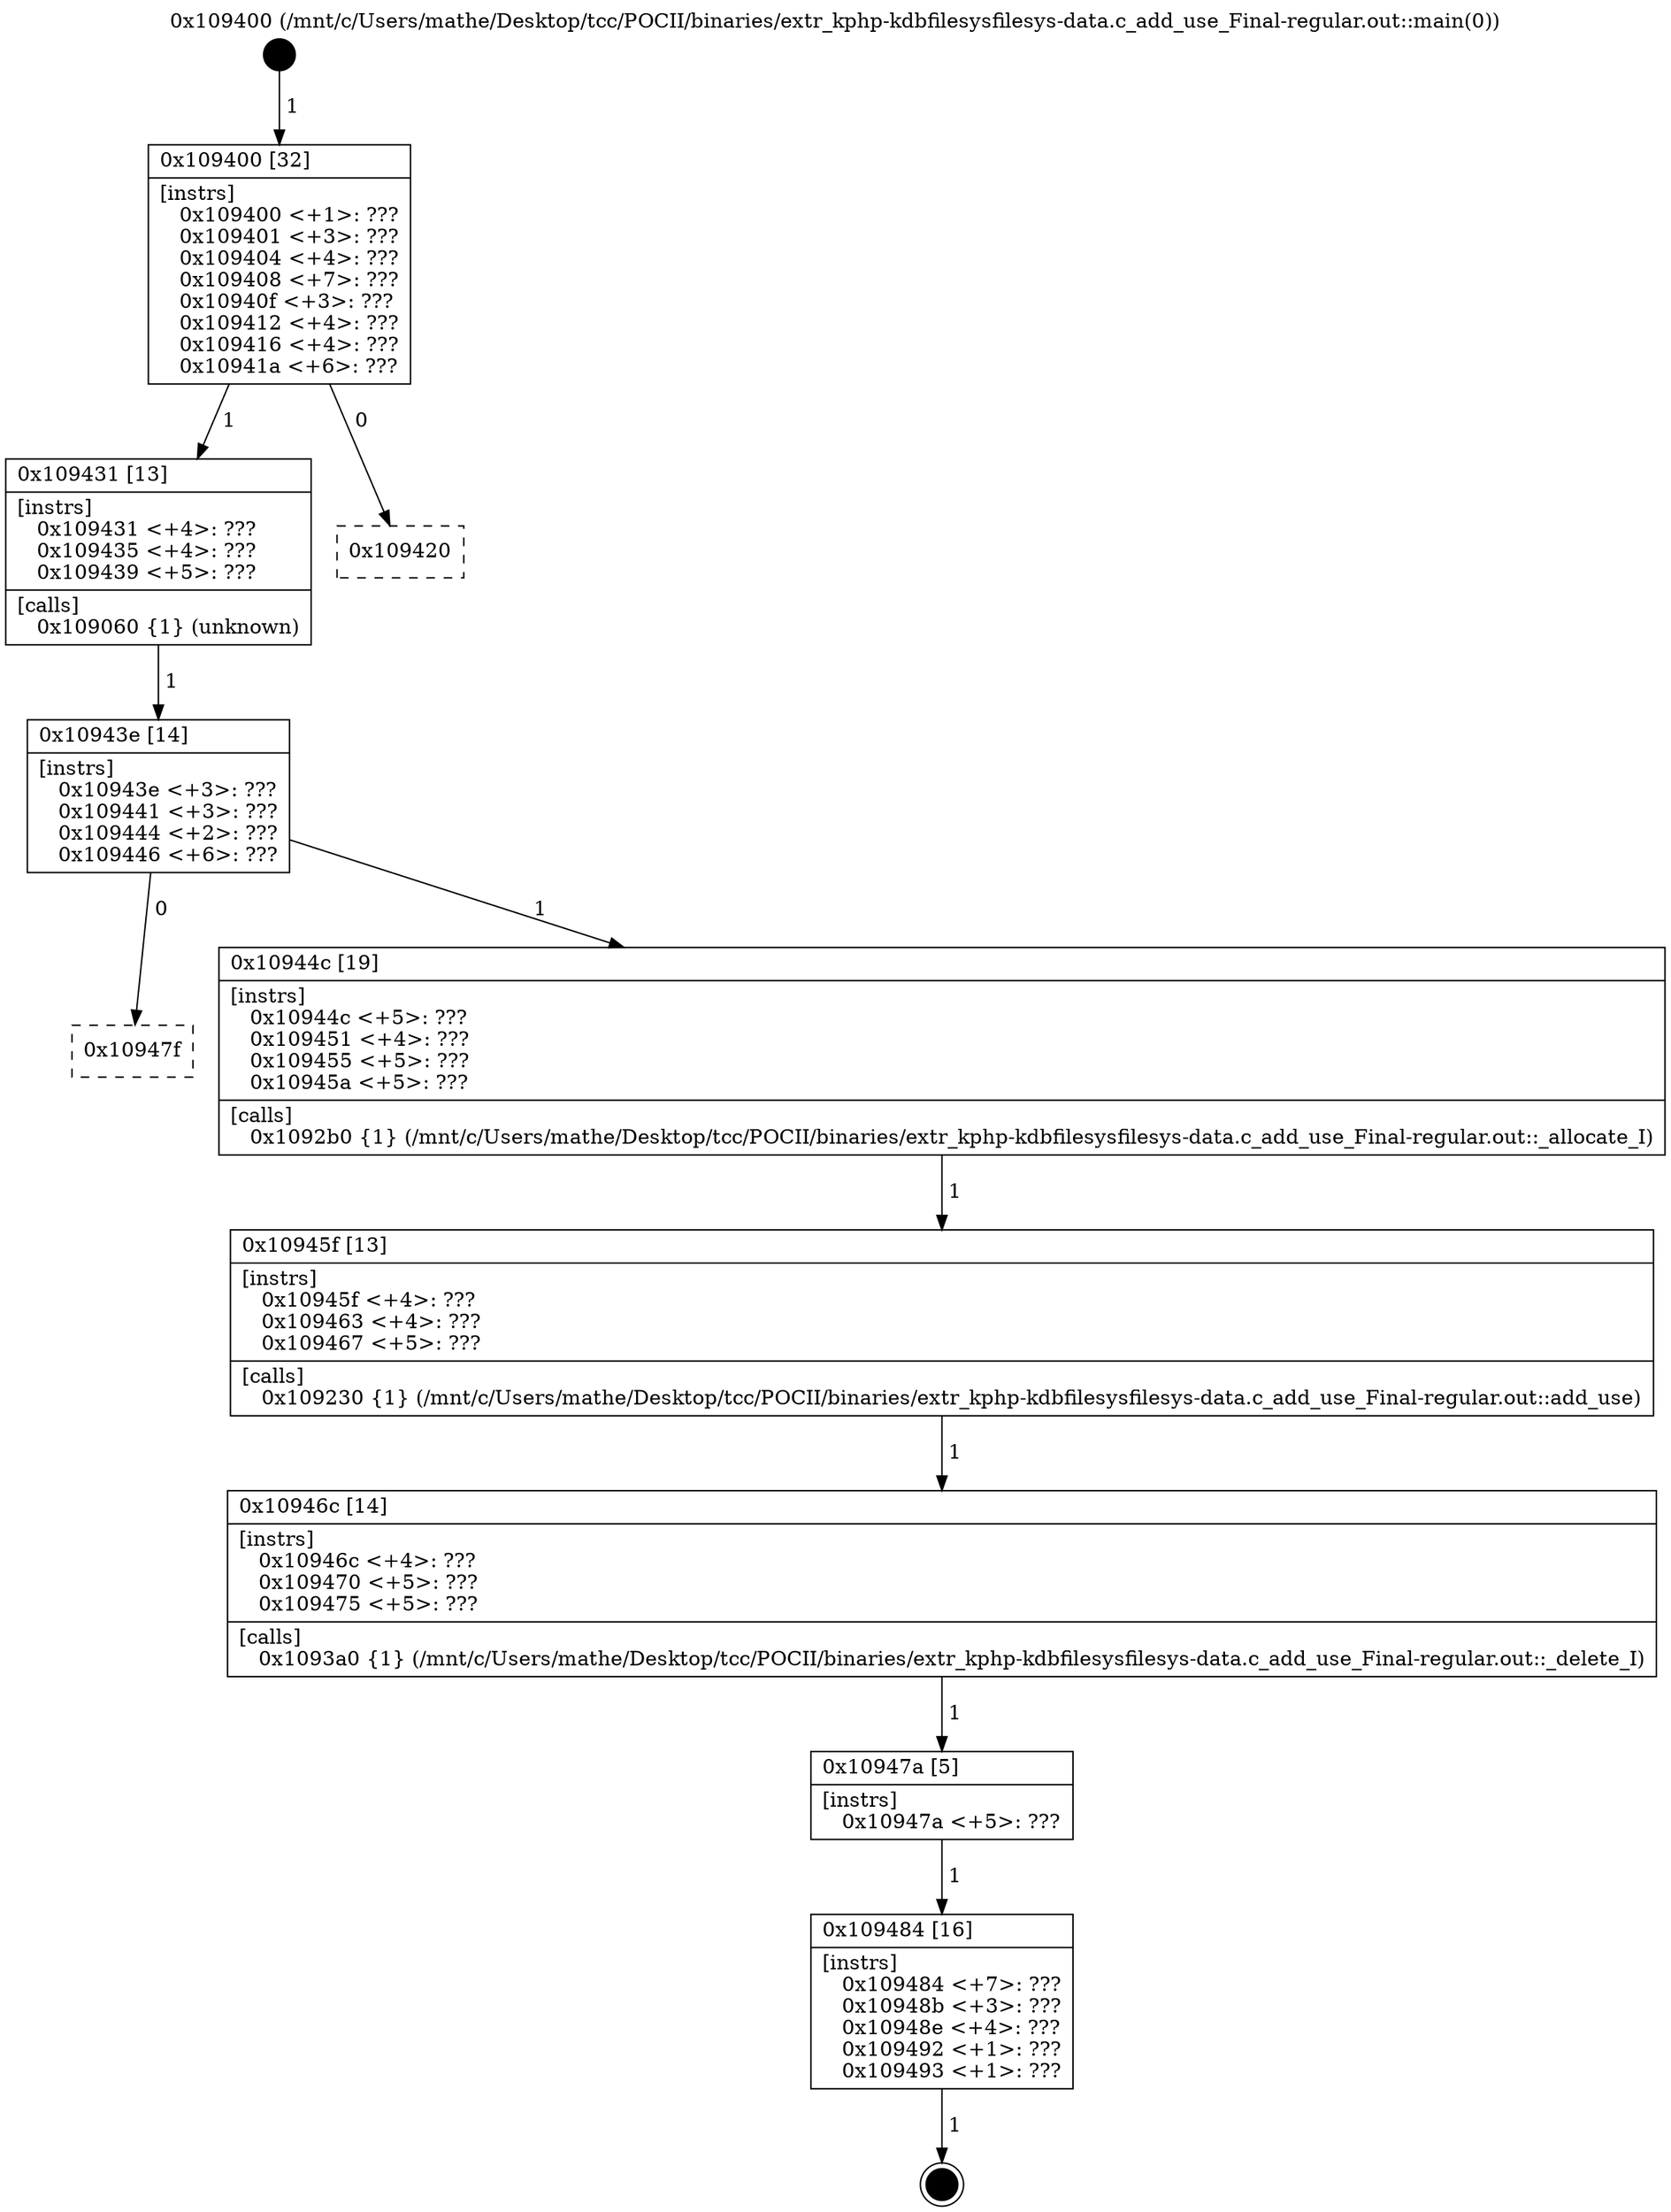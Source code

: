 digraph "0x109400" {
  label = "0x109400 (/mnt/c/Users/mathe/Desktop/tcc/POCII/binaries/extr_kphp-kdbfilesysfilesys-data.c_add_use_Final-regular.out::main(0))"
  labelloc = "t"
  node[shape=record]

  Entry [label="",width=0.3,height=0.3,shape=circle,fillcolor=black,style=filled]
  "0x109400" [label="{
     0x109400 [32]\l
     | [instrs]\l
     &nbsp;&nbsp;0x109400 \<+1\>: ???\l
     &nbsp;&nbsp;0x109401 \<+3\>: ???\l
     &nbsp;&nbsp;0x109404 \<+4\>: ???\l
     &nbsp;&nbsp;0x109408 \<+7\>: ???\l
     &nbsp;&nbsp;0x10940f \<+3\>: ???\l
     &nbsp;&nbsp;0x109412 \<+4\>: ???\l
     &nbsp;&nbsp;0x109416 \<+4\>: ???\l
     &nbsp;&nbsp;0x10941a \<+6\>: ???\l
  }"]
  "0x109431" [label="{
     0x109431 [13]\l
     | [instrs]\l
     &nbsp;&nbsp;0x109431 \<+4\>: ???\l
     &nbsp;&nbsp;0x109435 \<+4\>: ???\l
     &nbsp;&nbsp;0x109439 \<+5\>: ???\l
     | [calls]\l
     &nbsp;&nbsp;0x109060 \{1\} (unknown)\l
  }"]
  "0x109420" [label="{
     0x109420\l
  }", style=dashed]
  "0x10943e" [label="{
     0x10943e [14]\l
     | [instrs]\l
     &nbsp;&nbsp;0x10943e \<+3\>: ???\l
     &nbsp;&nbsp;0x109441 \<+3\>: ???\l
     &nbsp;&nbsp;0x109444 \<+2\>: ???\l
     &nbsp;&nbsp;0x109446 \<+6\>: ???\l
  }"]
  "0x10947f" [label="{
     0x10947f\l
  }", style=dashed]
  "0x10944c" [label="{
     0x10944c [19]\l
     | [instrs]\l
     &nbsp;&nbsp;0x10944c \<+5\>: ???\l
     &nbsp;&nbsp;0x109451 \<+4\>: ???\l
     &nbsp;&nbsp;0x109455 \<+5\>: ???\l
     &nbsp;&nbsp;0x10945a \<+5\>: ???\l
     | [calls]\l
     &nbsp;&nbsp;0x1092b0 \{1\} (/mnt/c/Users/mathe/Desktop/tcc/POCII/binaries/extr_kphp-kdbfilesysfilesys-data.c_add_use_Final-regular.out::_allocate_I)\l
  }"]
  Exit [label="",width=0.3,height=0.3,shape=circle,fillcolor=black,style=filled,peripheries=2]
  "0x10945f" [label="{
     0x10945f [13]\l
     | [instrs]\l
     &nbsp;&nbsp;0x10945f \<+4\>: ???\l
     &nbsp;&nbsp;0x109463 \<+4\>: ???\l
     &nbsp;&nbsp;0x109467 \<+5\>: ???\l
     | [calls]\l
     &nbsp;&nbsp;0x109230 \{1\} (/mnt/c/Users/mathe/Desktop/tcc/POCII/binaries/extr_kphp-kdbfilesysfilesys-data.c_add_use_Final-regular.out::add_use)\l
  }"]
  "0x10946c" [label="{
     0x10946c [14]\l
     | [instrs]\l
     &nbsp;&nbsp;0x10946c \<+4\>: ???\l
     &nbsp;&nbsp;0x109470 \<+5\>: ???\l
     &nbsp;&nbsp;0x109475 \<+5\>: ???\l
     | [calls]\l
     &nbsp;&nbsp;0x1093a0 \{1\} (/mnt/c/Users/mathe/Desktop/tcc/POCII/binaries/extr_kphp-kdbfilesysfilesys-data.c_add_use_Final-regular.out::_delete_I)\l
  }"]
  "0x10947a" [label="{
     0x10947a [5]\l
     | [instrs]\l
     &nbsp;&nbsp;0x10947a \<+5\>: ???\l
  }"]
  "0x109484" [label="{
     0x109484 [16]\l
     | [instrs]\l
     &nbsp;&nbsp;0x109484 \<+7\>: ???\l
     &nbsp;&nbsp;0x10948b \<+3\>: ???\l
     &nbsp;&nbsp;0x10948e \<+4\>: ???\l
     &nbsp;&nbsp;0x109492 \<+1\>: ???\l
     &nbsp;&nbsp;0x109493 \<+1\>: ???\l
  }"]
  Entry -> "0x109400" [label=" 1"]
  "0x109400" -> "0x109431" [label=" 1"]
  "0x109400" -> "0x109420" [label=" 0"]
  "0x109431" -> "0x10943e" [label=" 1"]
  "0x10943e" -> "0x10947f" [label=" 0"]
  "0x10943e" -> "0x10944c" [label=" 1"]
  "0x109484" -> Exit [label=" 1"]
  "0x10944c" -> "0x10945f" [label=" 1"]
  "0x10945f" -> "0x10946c" [label=" 1"]
  "0x10946c" -> "0x10947a" [label=" 1"]
  "0x10947a" -> "0x109484" [label=" 1"]
}
